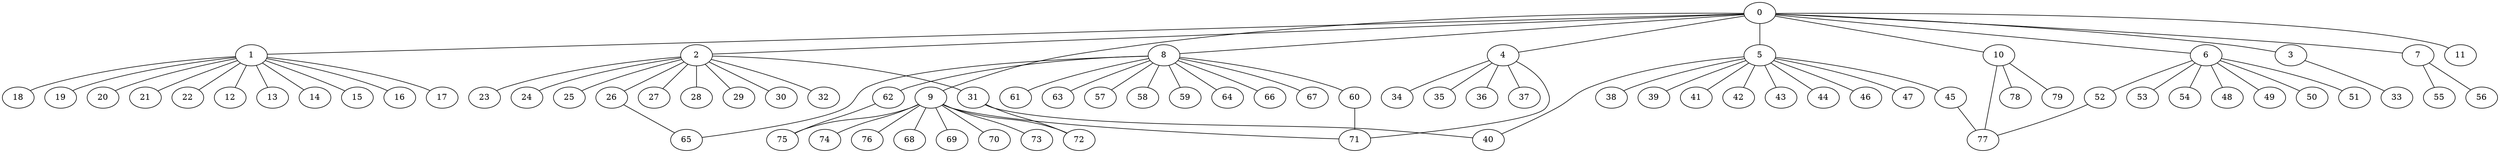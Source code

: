 
graph graphname {
    0 -- 1
0 -- 2
0 -- 3
0 -- 4
0 -- 5
0 -- 6
0 -- 7
0 -- 8
0 -- 9
0 -- 10
0 -- 11
1 -- 12
1 -- 13
1 -- 14
1 -- 15
1 -- 16
1 -- 17
1 -- 18
1 -- 19
1 -- 20
1 -- 21
1 -- 22
2 -- 32
2 -- 23
2 -- 24
2 -- 25
2 -- 26
2 -- 27
2 -- 28
2 -- 29
2 -- 30
2 -- 31
3 -- 33
4 -- 34
4 -- 35
4 -- 36
4 -- 37
4 -- 71
5 -- 38
5 -- 39
5 -- 40
5 -- 41
5 -- 42
5 -- 43
5 -- 44
5 -- 45
5 -- 46
5 -- 47
6 -- 48
6 -- 49
6 -- 50
6 -- 51
6 -- 52
6 -- 53
6 -- 54
7 -- 56
7 -- 55
8 -- 64
8 -- 66
8 -- 67
8 -- 65
8 -- 57
8 -- 58
8 -- 59
8 -- 60
8 -- 61
8 -- 62
8 -- 63
9 -- 68
9 -- 69
9 -- 70
9 -- 71
9 -- 72
9 -- 73
9 -- 74
9 -- 75
9 -- 76
10 -- 77
10 -- 78
10 -- 79
26 -- 65
31 -- 40
31 -- 72
45 -- 77
52 -- 77
60 -- 71
62 -- 75

}
